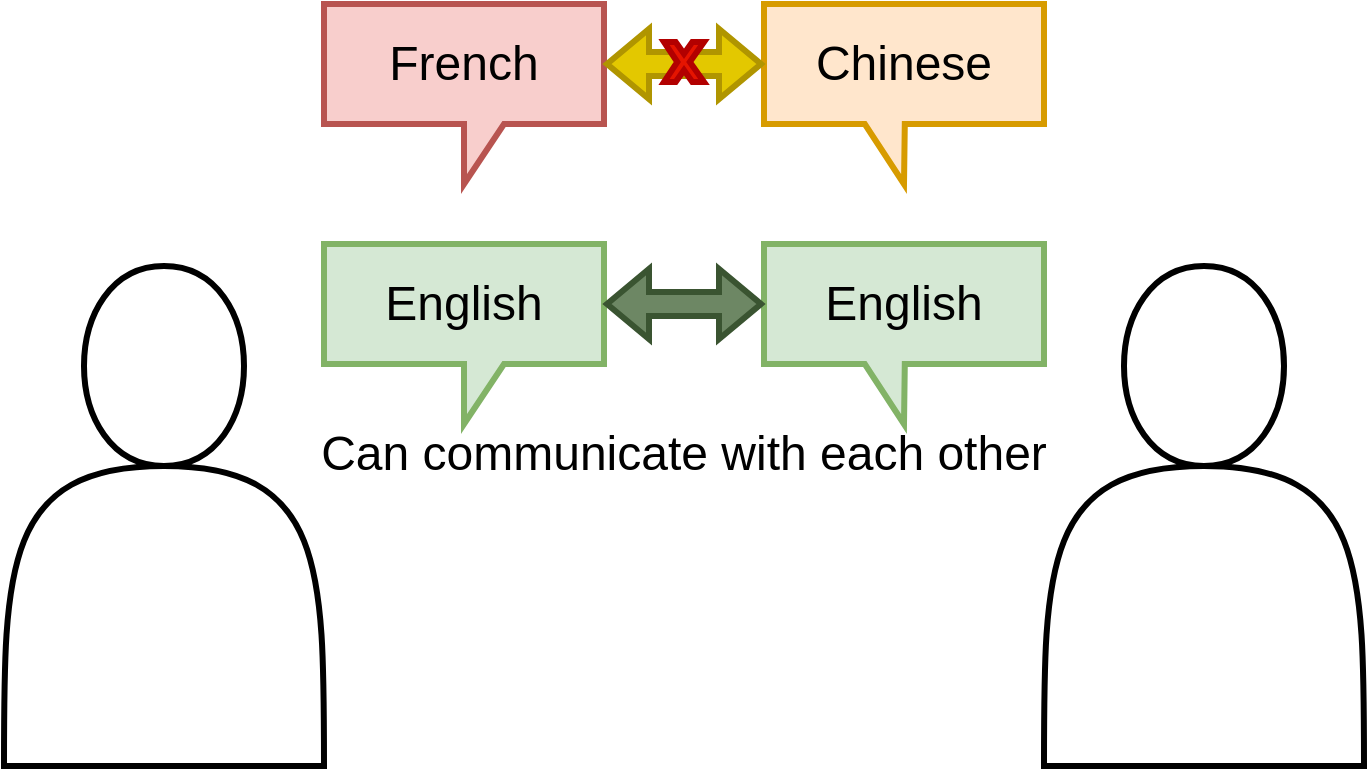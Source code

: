 <mxfile version="20.2.3" type="device"><diagram id="ESxdoxCxlk52kZSWk1li" name="Page-1"><mxGraphModel dx="1422" dy="737" grid="1" gridSize="10" guides="1" tooltips="1" connect="1" arrows="1" fold="1" page="1" pageScale="1" pageWidth="827" pageHeight="1169" math="0" shadow="0"><root><mxCell id="0"/><mxCell id="1" parent="0"/><mxCell id="YcIO5EKVqEKY6qtfsLTr-1" value="" style="shape=actor;whiteSpace=wrap;html=1;strokeWidth=3;" parent="1" vertex="1"><mxGeometry x="80" y="190" width="160" height="250" as="geometry"/></mxCell><mxCell id="YcIO5EKVqEKY6qtfsLTr-2" value="" style="shape=actor;whiteSpace=wrap;html=1;strokeWidth=3;" parent="1" vertex="1"><mxGeometry x="600" y="190" width="160" height="250" as="geometry"/></mxCell><mxCell id="YcIO5EKVqEKY6qtfsLTr-3" value="&lt;font style=&quot;font-size: 24px&quot;&gt;French&lt;/font&gt;" style="shape=callout;whiteSpace=wrap;html=1;perimeter=calloutPerimeter;strokeWidth=3;fillColor=#f8cecc;strokeColor=#b85450;" parent="1" vertex="1"><mxGeometry x="240" y="59" width="140" height="90" as="geometry"/></mxCell><mxCell id="YcIO5EKVqEKY6qtfsLTr-4" value="&lt;font style=&quot;font-size: 24px&quot;&gt;Chinese&lt;/font&gt;" style="shape=callout;whiteSpace=wrap;html=1;perimeter=calloutPerimeter;strokeWidth=3;position2=0.5;size=30;position=0.36;base=20;fillColor=#ffe6cc;strokeColor=#d79b00;" parent="1" vertex="1"><mxGeometry x="460" y="59" width="140" height="90" as="geometry"/></mxCell><mxCell id="YcIO5EKVqEKY6qtfsLTr-5" value="&lt;font style=&quot;font-size: 24px&quot;&gt;English&lt;/font&gt;" style="shape=callout;whiteSpace=wrap;html=1;perimeter=calloutPerimeter;strokeWidth=3;fillColor=#d5e8d4;strokeColor=#82b366;" parent="1" vertex="1"><mxGeometry x="240" y="179" width="140" height="90" as="geometry"/></mxCell><mxCell id="YcIO5EKVqEKY6qtfsLTr-6" value="&lt;font style=&quot;font-size: 24px&quot;&gt;English&lt;/font&gt;" style="shape=callout;whiteSpace=wrap;html=1;perimeter=calloutPerimeter;strokeWidth=3;position2=0.5;size=30;position=0.36;base=20;fillColor=#d5e8d4;strokeColor=#82b366;" parent="1" vertex="1"><mxGeometry x="460" y="179" width="140" height="90" as="geometry"/></mxCell><mxCell id="YcIO5EKVqEKY6qtfsLTr-7" value="" style="shape=flexArrow;endArrow=classic;startArrow=classic;html=1;rounded=0;fontSize=24;fillColor=#6d8764;strokeColor=#3A5431;strokeWidth=3;exitX=0;exitY=0;exitDx=140;exitDy=30;exitPerimeter=0;" parent="1" source="YcIO5EKVqEKY6qtfsLTr-5" target="YcIO5EKVqEKY6qtfsLTr-6" edge="1"><mxGeometry width="100" height="100" relative="1" as="geometry"><mxPoint x="360" y="210" as="sourcePoint"/><mxPoint x="460" y="210" as="targetPoint"/></mxGeometry></mxCell><mxCell id="YcIO5EKVqEKY6qtfsLTr-8" value="" style="shape=flexArrow;endArrow=classic;startArrow=classic;html=1;rounded=0;fontSize=24;fillColor=#e3c800;strokeColor=#B09500;strokeWidth=3;exitX=0;exitY=0;exitDx=140;exitDy=30;exitPerimeter=0;" parent="1" source="YcIO5EKVqEKY6qtfsLTr-3" target="YcIO5EKVqEKY6qtfsLTr-4" edge="1"><mxGeometry width="100" height="100" relative="1" as="geometry"><mxPoint x="380" y="88" as="sourcePoint"/><mxPoint x="460" y="91" as="targetPoint"/></mxGeometry></mxCell><mxCell id="YcIO5EKVqEKY6qtfsLTr-9" value="" style="verticalLabelPosition=bottom;verticalAlign=top;html=1;shape=mxgraph.basic.x;fontSize=24;strokeWidth=3;fillColor=#e51400;fontColor=#ffffff;strokeColor=#B20000;" parent="1" vertex="1"><mxGeometry x="410" y="78" width="20" height="20" as="geometry"/></mxCell><mxCell id="YcIO5EKVqEKY6qtfsLTr-12" value="Can communicate with each other" style="text;html=1;strokeColor=none;fillColor=none;align=center;verticalAlign=middle;whiteSpace=wrap;rounded=0;fontSize=24;" parent="1" vertex="1"><mxGeometry x="210" y="269" width="420" height="30" as="geometry"/></mxCell></root></mxGraphModel></diagram></mxfile>
